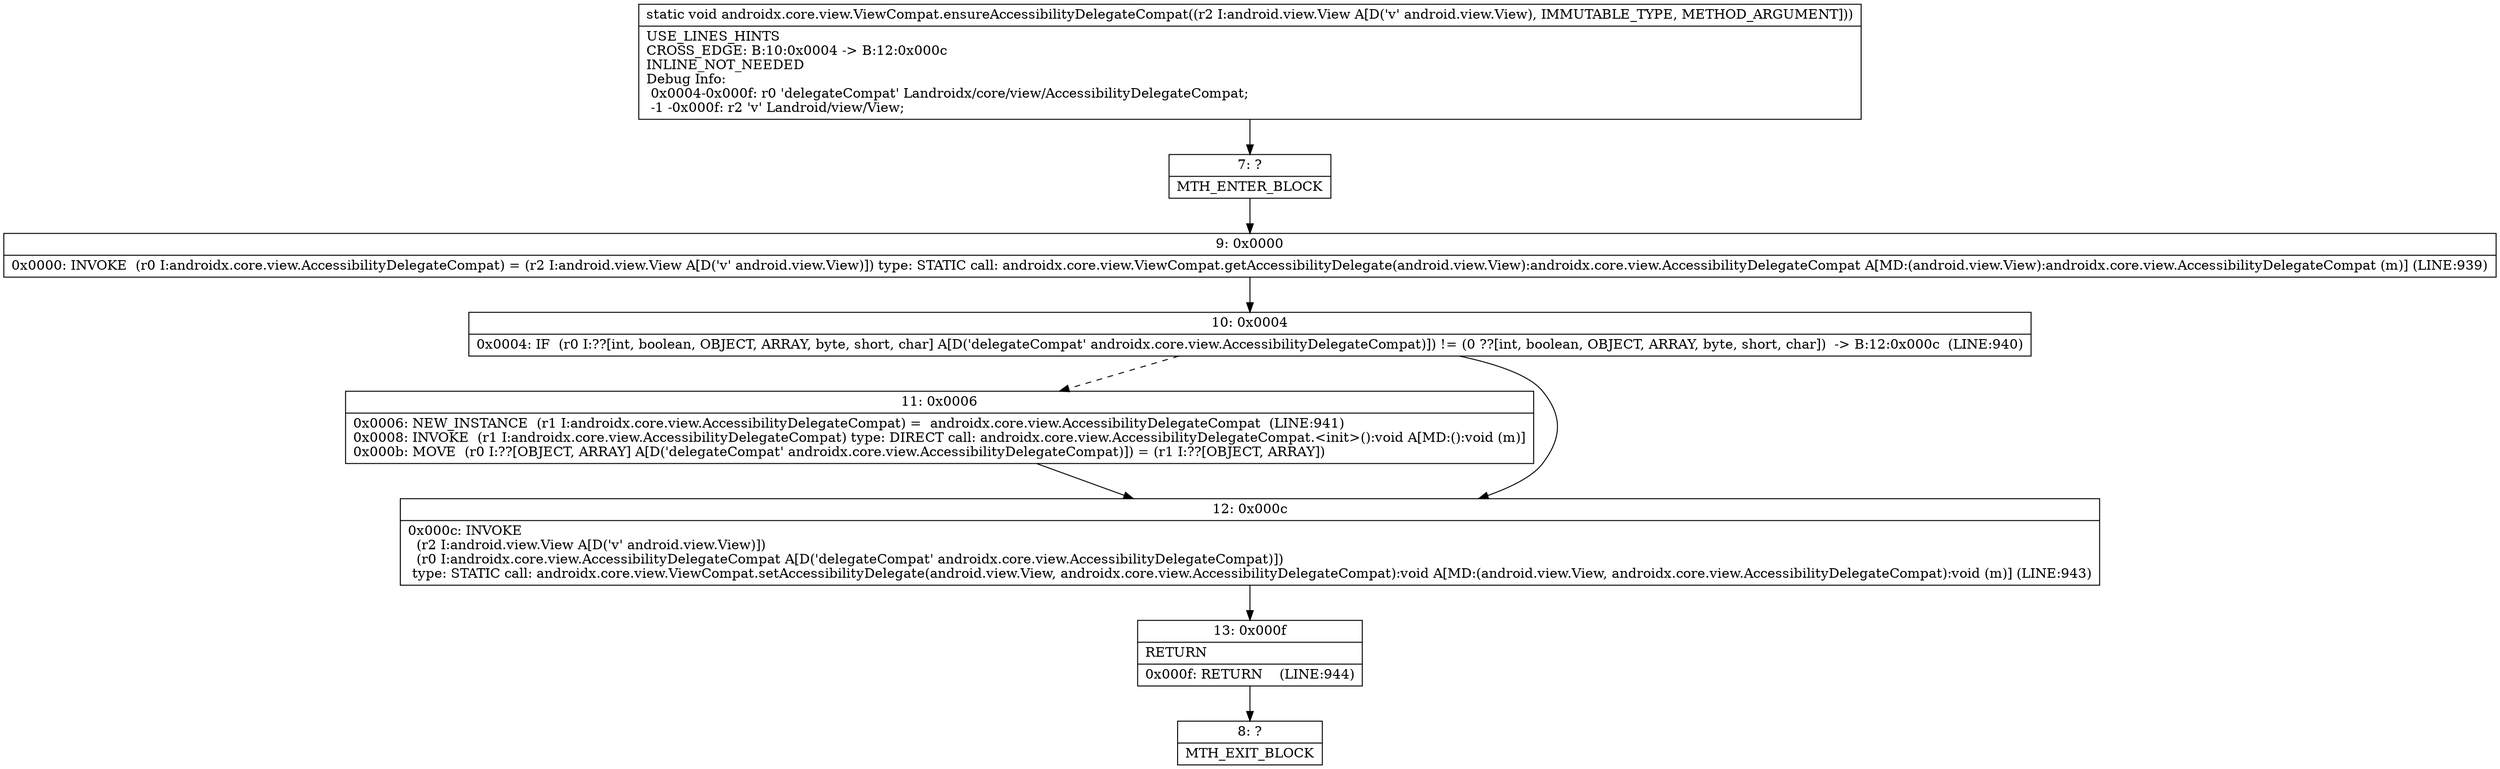 digraph "CFG forandroidx.core.view.ViewCompat.ensureAccessibilityDelegateCompat(Landroid\/view\/View;)V" {
Node_7 [shape=record,label="{7\:\ ?|MTH_ENTER_BLOCK\l}"];
Node_9 [shape=record,label="{9\:\ 0x0000|0x0000: INVOKE  (r0 I:androidx.core.view.AccessibilityDelegateCompat) = (r2 I:android.view.View A[D('v' android.view.View)]) type: STATIC call: androidx.core.view.ViewCompat.getAccessibilityDelegate(android.view.View):androidx.core.view.AccessibilityDelegateCompat A[MD:(android.view.View):androidx.core.view.AccessibilityDelegateCompat (m)] (LINE:939)\l}"];
Node_10 [shape=record,label="{10\:\ 0x0004|0x0004: IF  (r0 I:??[int, boolean, OBJECT, ARRAY, byte, short, char] A[D('delegateCompat' androidx.core.view.AccessibilityDelegateCompat)]) != (0 ??[int, boolean, OBJECT, ARRAY, byte, short, char])  \-\> B:12:0x000c  (LINE:940)\l}"];
Node_11 [shape=record,label="{11\:\ 0x0006|0x0006: NEW_INSTANCE  (r1 I:androidx.core.view.AccessibilityDelegateCompat) =  androidx.core.view.AccessibilityDelegateCompat  (LINE:941)\l0x0008: INVOKE  (r1 I:androidx.core.view.AccessibilityDelegateCompat) type: DIRECT call: androidx.core.view.AccessibilityDelegateCompat.\<init\>():void A[MD:():void (m)]\l0x000b: MOVE  (r0 I:??[OBJECT, ARRAY] A[D('delegateCompat' androidx.core.view.AccessibilityDelegateCompat)]) = (r1 I:??[OBJECT, ARRAY]) \l}"];
Node_12 [shape=record,label="{12\:\ 0x000c|0x000c: INVOKE  \l  (r2 I:android.view.View A[D('v' android.view.View)])\l  (r0 I:androidx.core.view.AccessibilityDelegateCompat A[D('delegateCompat' androidx.core.view.AccessibilityDelegateCompat)])\l type: STATIC call: androidx.core.view.ViewCompat.setAccessibilityDelegate(android.view.View, androidx.core.view.AccessibilityDelegateCompat):void A[MD:(android.view.View, androidx.core.view.AccessibilityDelegateCompat):void (m)] (LINE:943)\l}"];
Node_13 [shape=record,label="{13\:\ 0x000f|RETURN\l|0x000f: RETURN    (LINE:944)\l}"];
Node_8 [shape=record,label="{8\:\ ?|MTH_EXIT_BLOCK\l}"];
MethodNode[shape=record,label="{static void androidx.core.view.ViewCompat.ensureAccessibilityDelegateCompat((r2 I:android.view.View A[D('v' android.view.View), IMMUTABLE_TYPE, METHOD_ARGUMENT]))  | USE_LINES_HINTS\lCROSS_EDGE: B:10:0x0004 \-\> B:12:0x000c\lINLINE_NOT_NEEDED\lDebug Info:\l  0x0004\-0x000f: r0 'delegateCompat' Landroidx\/core\/view\/AccessibilityDelegateCompat;\l  \-1 \-0x000f: r2 'v' Landroid\/view\/View;\l}"];
MethodNode -> Node_7;Node_7 -> Node_9;
Node_9 -> Node_10;
Node_10 -> Node_11[style=dashed];
Node_10 -> Node_12;
Node_11 -> Node_12;
Node_12 -> Node_13;
Node_13 -> Node_8;
}

